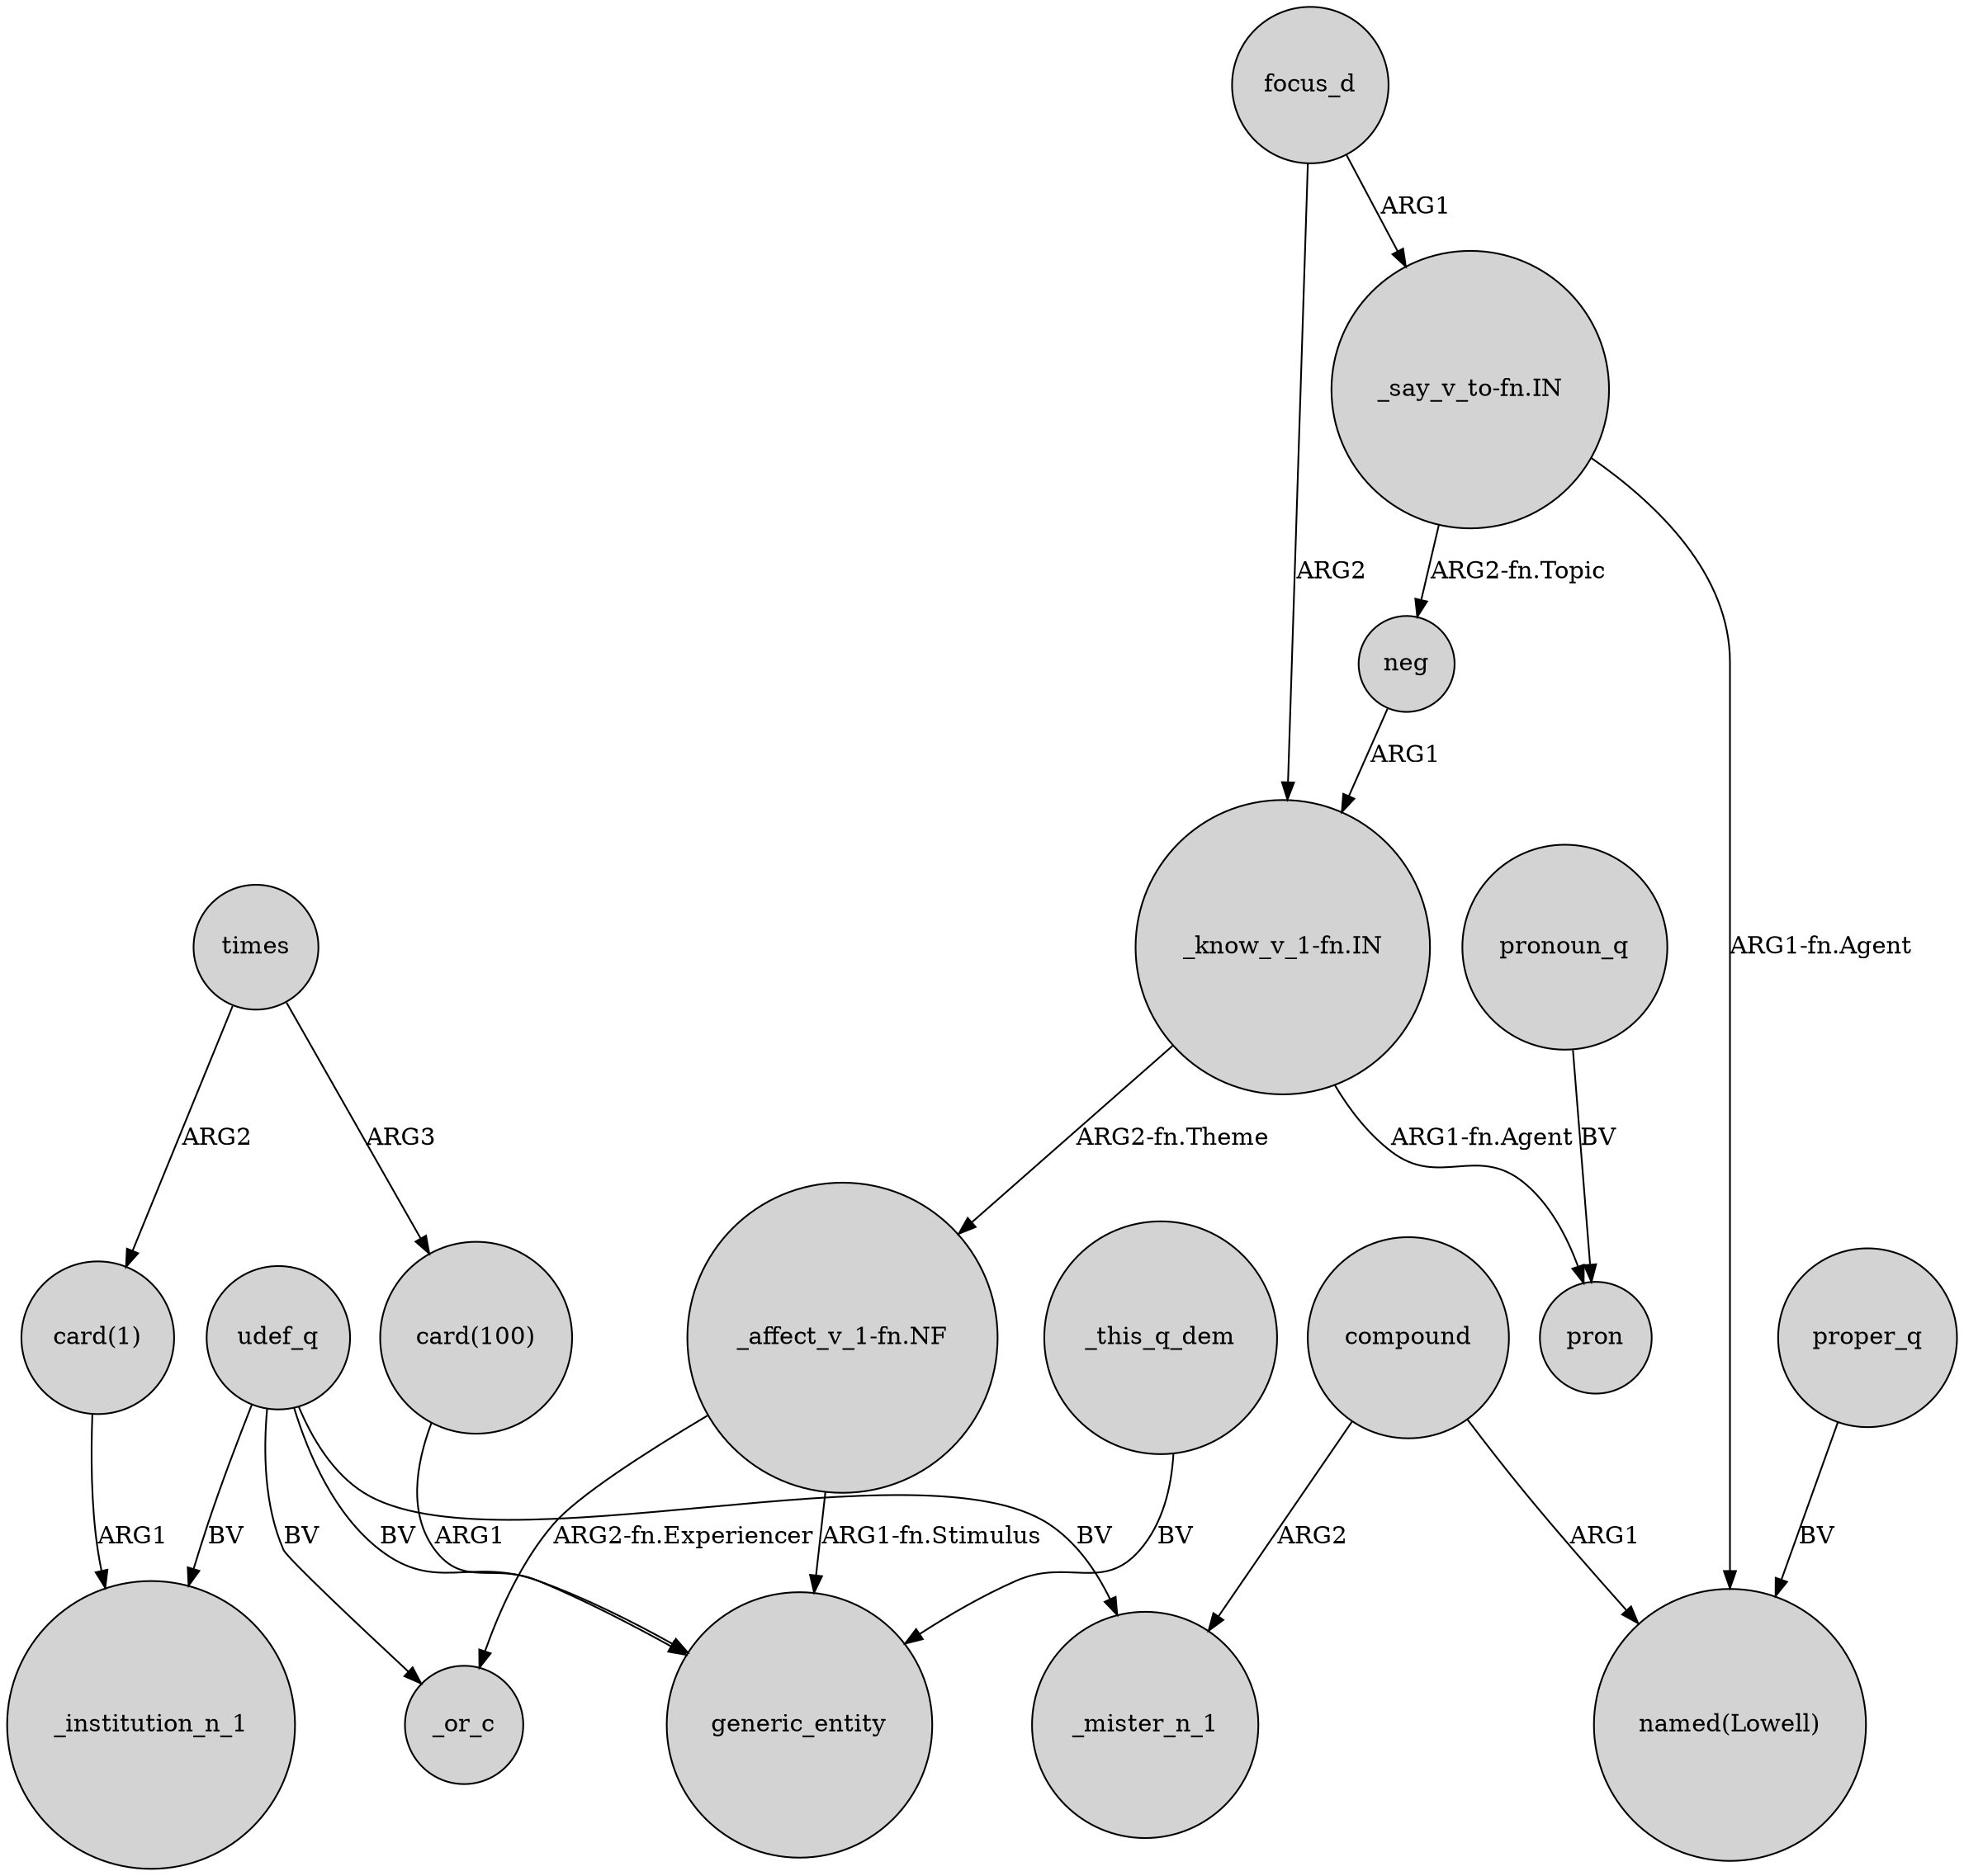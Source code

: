 digraph {
	node [shape=circle style=filled]
	focus_d -> "_know_v_1-fn.IN" [label=ARG2]
	udef_q -> generic_entity [label=BV]
	"_know_v_1-fn.IN" -> "_affect_v_1-fn.NF" [label="ARG2-fn.Theme"]
	"_affect_v_1-fn.NF" -> _or_c [label="ARG2-fn.Experiencer"]
	"card(100)" -> generic_entity [label=ARG1]
	compound -> _mister_n_1 [label=ARG2]
	times -> "card(100)" [label=ARG3]
	udef_q -> _mister_n_1 [label=BV]
	"_know_v_1-fn.IN" -> pron [label="ARG1-fn.Agent"]
	udef_q -> _or_c [label=BV]
	udef_q -> _institution_n_1 [label=BV]
	"_affect_v_1-fn.NF" -> generic_entity [label="ARG1-fn.Stimulus"]
	pronoun_q -> pron [label=BV]
	compound -> "named(Lowell)" [label=ARG1]
	_this_q_dem -> generic_entity [label=BV]
	proper_q -> "named(Lowell)" [label=BV]
	times -> "card(1)" [label=ARG2]
	neg -> "_know_v_1-fn.IN" [label=ARG1]
	"card(1)" -> _institution_n_1 [label=ARG1]
	"_say_v_to-fn.IN" -> "named(Lowell)" [label="ARG1-fn.Agent"]
	"_say_v_to-fn.IN" -> neg [label="ARG2-fn.Topic"]
	focus_d -> "_say_v_to-fn.IN" [label=ARG1]
}
